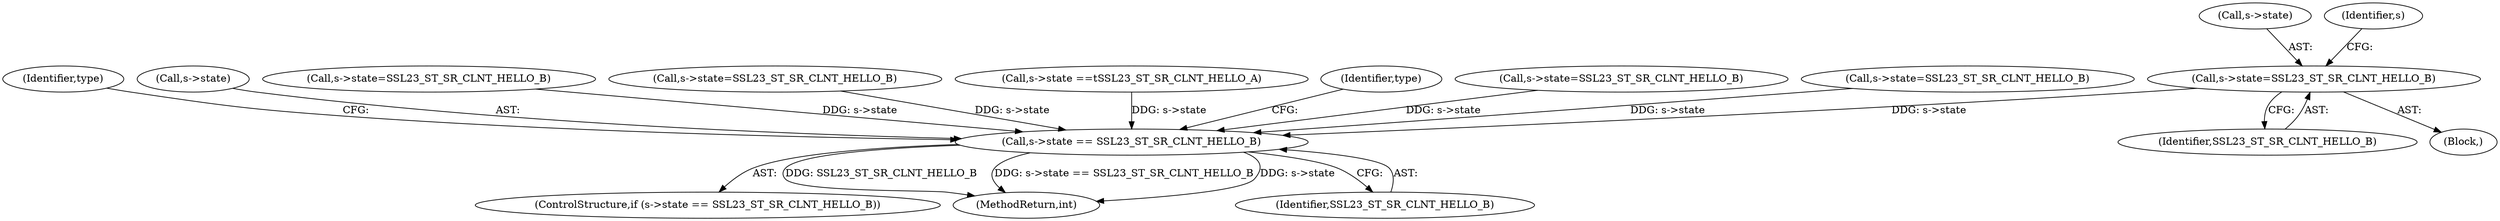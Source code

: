 digraph "0_openssl_26a59d9b46574e457870197dffa802871b4c8fc7_0@pointer" {
"1000359" [label="(Call,s->state=SSL23_ST_SR_CLNT_HELLO_B)"];
"1000706" [label="(Call,s->state == SSL23_ST_SR_CLNT_HELLO_B)"];
"1000360" [label="(Call,s->state)"];
"1000705" [label="(ControlStructure,if (s->state == SSL23_ST_SR_CLNT_HELLO_B))"];
"1000689" [label="(Identifier,s)"];
"1000359" [label="(Call,s->state=SSL23_ST_SR_CLNT_HELLO_B)"];
"1000363" [label="(Identifier,SSL23_ST_SR_CLNT_HELLO_B)"];
"1001049" [label="(Identifier,type)"];
"1000353" [label="(Block,)"];
"1000707" [label="(Call,s->state)"];
"1001252" [label="(MethodReturn,int)"];
"1000378" [label="(Call,s->state=SSL23_ST_SR_CLNT_HELLO_B)"];
"1000409" [label="(Call,s->state=SSL23_ST_SR_CLNT_HELLO_B)"];
"1000175" [label="(Call,s->state ==\tSSL23_ST_SR_CLNT_HELLO_A)"];
"1000710" [label="(Identifier,SSL23_ST_SR_CLNT_HELLO_B)"];
"1000713" [label="(Identifier,type)"];
"1000340" [label="(Call,s->state=SSL23_ST_SR_CLNT_HELLO_B)"];
"1000706" [label="(Call,s->state == SSL23_ST_SR_CLNT_HELLO_B)"];
"1000315" [label="(Call,s->state=SSL23_ST_SR_CLNT_HELLO_B)"];
"1000359" -> "1000353"  [label="AST: "];
"1000359" -> "1000363"  [label="CFG: "];
"1000360" -> "1000359"  [label="AST: "];
"1000363" -> "1000359"  [label="AST: "];
"1000689" -> "1000359"  [label="CFG: "];
"1000359" -> "1000706"  [label="DDG: s->state"];
"1000706" -> "1000705"  [label="AST: "];
"1000706" -> "1000710"  [label="CFG: "];
"1000707" -> "1000706"  [label="AST: "];
"1000710" -> "1000706"  [label="AST: "];
"1000713" -> "1000706"  [label="CFG: "];
"1001049" -> "1000706"  [label="CFG: "];
"1000706" -> "1001252"  [label="DDG: SSL23_ST_SR_CLNT_HELLO_B"];
"1000706" -> "1001252"  [label="DDG: s->state == SSL23_ST_SR_CLNT_HELLO_B"];
"1000706" -> "1001252"  [label="DDG: s->state"];
"1000315" -> "1000706"  [label="DDG: s->state"];
"1000378" -> "1000706"  [label="DDG: s->state"];
"1000175" -> "1000706"  [label="DDG: s->state"];
"1000409" -> "1000706"  [label="DDG: s->state"];
"1000340" -> "1000706"  [label="DDG: s->state"];
}

